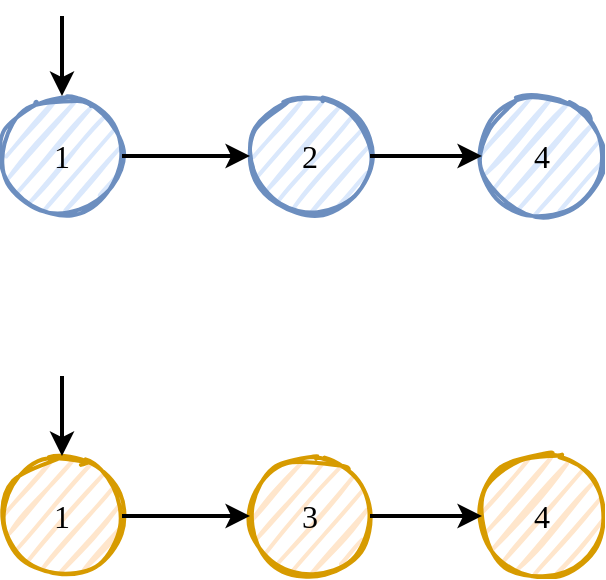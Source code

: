 <mxfile version="24.7.8">
  <diagram name="Page-1" id="Oiq9AGII3D0nvruZMA7q">
    <mxGraphModel dx="1050" dy="522" grid="1" gridSize="10" guides="1" tooltips="1" connect="1" arrows="1" fold="1" page="1" pageScale="1" pageWidth="827" pageHeight="1169" math="0" shadow="0">
      <root>
        <mxCell id="0" />
        <mxCell id="1" parent="0" />
        <mxCell id="CLPhiW2gWFfIjptXXEM1-1" value="1" style="ellipse;whiteSpace=wrap;html=1;strokeWidth=2;fillWeight=2;hachureGap=8;fillColor=#dae8fc;fillStyle=dots;sketch=1;strokeColor=#6c8ebf;fontFamily=Comic Sans MS;fontSize=16;" vertex="1" parent="1">
          <mxGeometry x="230" y="240" width="60" height="60" as="geometry" />
        </mxCell>
        <mxCell id="CLPhiW2gWFfIjptXXEM1-2" value="1" style="ellipse;whiteSpace=wrap;html=1;strokeWidth=2;fillWeight=2;hachureGap=8;fillColor=#ffe6cc;fillStyle=dots;sketch=1;strokeColor=#d79b00;fontFamily=Comic Sans MS;fontSize=16;" vertex="1" parent="1">
          <mxGeometry x="230" y="420" width="60" height="60" as="geometry" />
        </mxCell>
        <mxCell id="CLPhiW2gWFfIjptXXEM1-3" value="2" style="ellipse;whiteSpace=wrap;html=1;strokeWidth=2;fillWeight=2;hachureGap=8;fillColor=#dae8fc;fillStyle=dots;sketch=1;strokeColor=#6c8ebf;fontFamily=Comic Sans MS;fontSize=16;" vertex="1" parent="1">
          <mxGeometry x="354" y="240" width="60" height="60" as="geometry" />
        </mxCell>
        <mxCell id="CLPhiW2gWFfIjptXXEM1-4" value="3" style="ellipse;whiteSpace=wrap;html=1;strokeWidth=2;fillWeight=2;hachureGap=8;fillColor=#ffe6cc;fillStyle=dots;sketch=1;strokeColor=#d79b00;fontFamily=Comic Sans MS;fontSize=16;" vertex="1" parent="1">
          <mxGeometry x="354" y="420" width="60" height="60" as="geometry" />
        </mxCell>
        <mxCell id="CLPhiW2gWFfIjptXXEM1-5" value="" style="endArrow=classic;html=1;rounded=0;strokeWidth=2;exitX=1;exitY=0.5;exitDx=0;exitDy=0;entryX=0;entryY=0.5;entryDx=0;entryDy=0;" edge="1" parent="1" source="CLPhiW2gWFfIjptXXEM1-1" target="CLPhiW2gWFfIjptXXEM1-3">
          <mxGeometry width="50" height="50" relative="1" as="geometry">
            <mxPoint x="390" y="300" as="sourcePoint" />
            <mxPoint x="440" y="250" as="targetPoint" />
          </mxGeometry>
        </mxCell>
        <mxCell id="CLPhiW2gWFfIjptXXEM1-6" value="" style="endArrow=classic;html=1;rounded=0;strokeWidth=2;exitX=1;exitY=0.5;exitDx=0;exitDy=0;entryX=0;entryY=0.5;entryDx=0;entryDy=0;" edge="1" parent="1" source="CLPhiW2gWFfIjptXXEM1-2" target="CLPhiW2gWFfIjptXXEM1-4">
          <mxGeometry width="50" height="50" relative="1" as="geometry">
            <mxPoint x="300" y="340" as="sourcePoint" />
            <mxPoint x="364" y="340" as="targetPoint" />
          </mxGeometry>
        </mxCell>
        <mxCell id="CLPhiW2gWFfIjptXXEM1-7" value="4" style="ellipse;whiteSpace=wrap;html=1;strokeWidth=2;fillWeight=2;hachureGap=8;fillColor=#dae8fc;fillStyle=dots;sketch=1;strokeColor=#6c8ebf;fontFamily=Comic Sans MS;fontSize=16;" vertex="1" parent="1">
          <mxGeometry x="470" y="240" width="60" height="60" as="geometry" />
        </mxCell>
        <mxCell id="CLPhiW2gWFfIjptXXEM1-8" value="" style="endArrow=classic;html=1;rounded=0;strokeWidth=2;exitX=1;exitY=0.5;exitDx=0;exitDy=0;entryX=0;entryY=0.5;entryDx=0;entryDy=0;" edge="1" parent="1" target="CLPhiW2gWFfIjptXXEM1-7" source="CLPhiW2gWFfIjptXXEM1-3">
          <mxGeometry width="50" height="50" relative="1" as="geometry">
            <mxPoint x="460" y="190" as="sourcePoint" />
            <mxPoint x="524" y="190" as="targetPoint" />
          </mxGeometry>
        </mxCell>
        <mxCell id="CLPhiW2gWFfIjptXXEM1-9" value="4" style="ellipse;whiteSpace=wrap;html=1;strokeWidth=2;fillWeight=2;hachureGap=8;fillColor=#ffe6cc;fillStyle=dots;sketch=1;strokeColor=#d79b00;fontFamily=Comic Sans MS;fontSize=16;" vertex="1" parent="1">
          <mxGeometry x="470" y="420" width="60" height="60" as="geometry" />
        </mxCell>
        <mxCell id="CLPhiW2gWFfIjptXXEM1-10" value="" style="endArrow=classic;html=1;rounded=0;strokeWidth=2;exitX=1;exitY=0.5;exitDx=0;exitDy=0;entryX=0;entryY=0.5;entryDx=0;entryDy=0;" edge="1" parent="1" source="CLPhiW2gWFfIjptXXEM1-4" target="CLPhiW2gWFfIjptXXEM1-9">
          <mxGeometry width="50" height="50" relative="1" as="geometry">
            <mxPoint x="424" y="340" as="sourcePoint" />
            <mxPoint x="480" y="340" as="targetPoint" />
          </mxGeometry>
        </mxCell>
        <mxCell id="CLPhiW2gWFfIjptXXEM1-11" value="" style="endArrow=classic;html=1;rounded=0;strokeWidth=2;entryX=0.5;entryY=0;entryDx=0;entryDy=0;" edge="1" parent="1" target="CLPhiW2gWFfIjptXXEM1-1">
          <mxGeometry width="50" height="50" relative="1" as="geometry">
            <mxPoint x="260" y="200" as="sourcePoint" />
            <mxPoint x="300" y="130" as="targetPoint" />
          </mxGeometry>
        </mxCell>
        <mxCell id="CLPhiW2gWFfIjptXXEM1-12" value="" style="endArrow=classic;html=1;rounded=0;strokeWidth=2;entryX=0.5;entryY=0;entryDx=0;entryDy=0;" edge="1" parent="1" target="CLPhiW2gWFfIjptXXEM1-2">
          <mxGeometry width="50" height="50" relative="1" as="geometry">
            <mxPoint x="260" y="380" as="sourcePoint" />
            <mxPoint x="259.5" y="420" as="targetPoint" />
          </mxGeometry>
        </mxCell>
      </root>
    </mxGraphModel>
  </diagram>
</mxfile>
